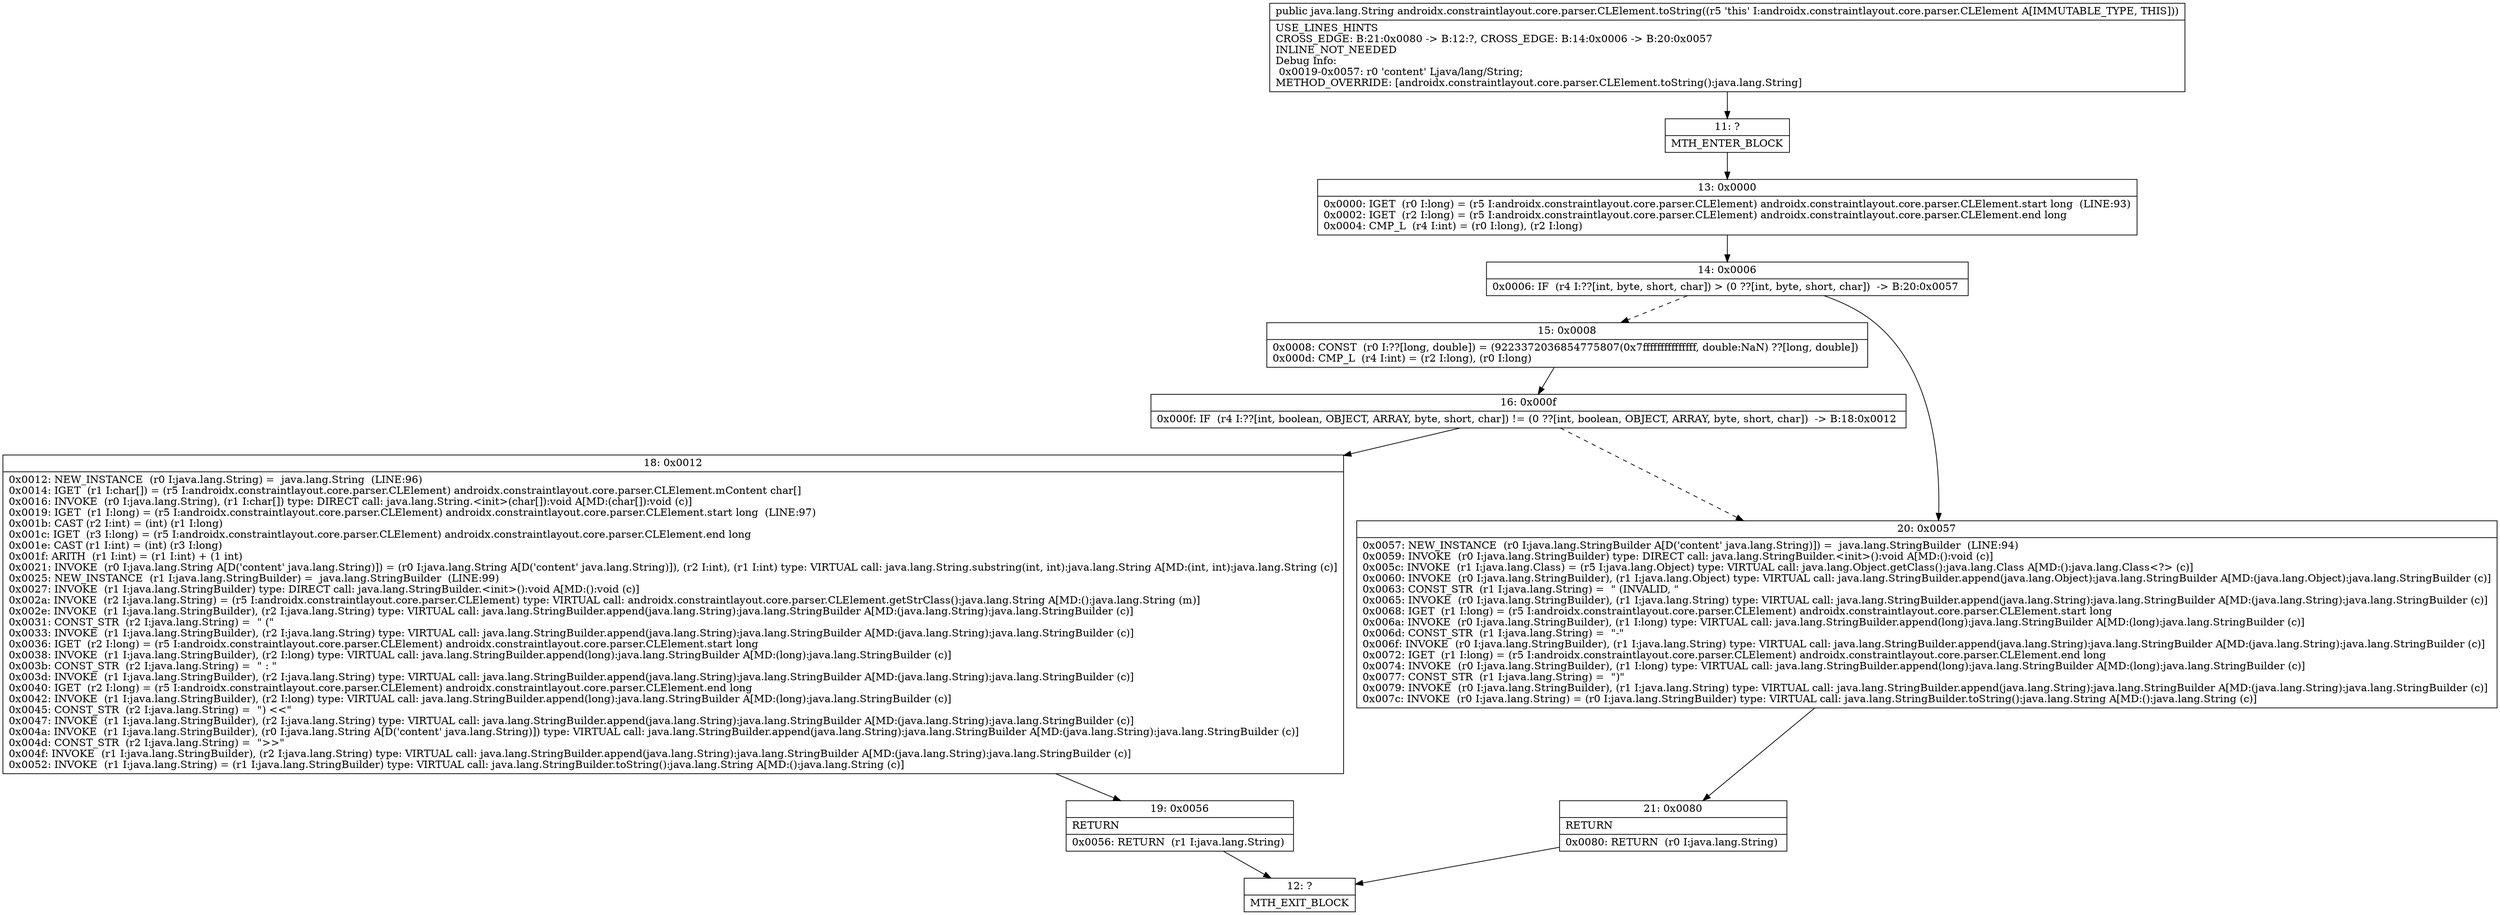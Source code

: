 digraph "CFG forandroidx.constraintlayout.core.parser.CLElement.toString()Ljava\/lang\/String;" {
Node_11 [shape=record,label="{11\:\ ?|MTH_ENTER_BLOCK\l}"];
Node_13 [shape=record,label="{13\:\ 0x0000|0x0000: IGET  (r0 I:long) = (r5 I:androidx.constraintlayout.core.parser.CLElement) androidx.constraintlayout.core.parser.CLElement.start long  (LINE:93)\l0x0002: IGET  (r2 I:long) = (r5 I:androidx.constraintlayout.core.parser.CLElement) androidx.constraintlayout.core.parser.CLElement.end long \l0x0004: CMP_L  (r4 I:int) = (r0 I:long), (r2 I:long) \l}"];
Node_14 [shape=record,label="{14\:\ 0x0006|0x0006: IF  (r4 I:??[int, byte, short, char]) \> (0 ??[int, byte, short, char])  \-\> B:20:0x0057 \l}"];
Node_15 [shape=record,label="{15\:\ 0x0008|0x0008: CONST  (r0 I:??[long, double]) = (9223372036854775807(0x7fffffffffffffff, double:NaN) ??[long, double]) \l0x000d: CMP_L  (r4 I:int) = (r2 I:long), (r0 I:long) \l}"];
Node_16 [shape=record,label="{16\:\ 0x000f|0x000f: IF  (r4 I:??[int, boolean, OBJECT, ARRAY, byte, short, char]) != (0 ??[int, boolean, OBJECT, ARRAY, byte, short, char])  \-\> B:18:0x0012 \l}"];
Node_18 [shape=record,label="{18\:\ 0x0012|0x0012: NEW_INSTANCE  (r0 I:java.lang.String) =  java.lang.String  (LINE:96)\l0x0014: IGET  (r1 I:char[]) = (r5 I:androidx.constraintlayout.core.parser.CLElement) androidx.constraintlayout.core.parser.CLElement.mContent char[] \l0x0016: INVOKE  (r0 I:java.lang.String), (r1 I:char[]) type: DIRECT call: java.lang.String.\<init\>(char[]):void A[MD:(char[]):void (c)]\l0x0019: IGET  (r1 I:long) = (r5 I:androidx.constraintlayout.core.parser.CLElement) androidx.constraintlayout.core.parser.CLElement.start long  (LINE:97)\l0x001b: CAST (r2 I:int) = (int) (r1 I:long) \l0x001c: IGET  (r3 I:long) = (r5 I:androidx.constraintlayout.core.parser.CLElement) androidx.constraintlayout.core.parser.CLElement.end long \l0x001e: CAST (r1 I:int) = (int) (r3 I:long) \l0x001f: ARITH  (r1 I:int) = (r1 I:int) + (1 int) \l0x0021: INVOKE  (r0 I:java.lang.String A[D('content' java.lang.String)]) = (r0 I:java.lang.String A[D('content' java.lang.String)]), (r2 I:int), (r1 I:int) type: VIRTUAL call: java.lang.String.substring(int, int):java.lang.String A[MD:(int, int):java.lang.String (c)]\l0x0025: NEW_INSTANCE  (r1 I:java.lang.StringBuilder) =  java.lang.StringBuilder  (LINE:99)\l0x0027: INVOKE  (r1 I:java.lang.StringBuilder) type: DIRECT call: java.lang.StringBuilder.\<init\>():void A[MD:():void (c)]\l0x002a: INVOKE  (r2 I:java.lang.String) = (r5 I:androidx.constraintlayout.core.parser.CLElement) type: VIRTUAL call: androidx.constraintlayout.core.parser.CLElement.getStrClass():java.lang.String A[MD:():java.lang.String (m)]\l0x002e: INVOKE  (r1 I:java.lang.StringBuilder), (r2 I:java.lang.String) type: VIRTUAL call: java.lang.StringBuilder.append(java.lang.String):java.lang.StringBuilder A[MD:(java.lang.String):java.lang.StringBuilder (c)]\l0x0031: CONST_STR  (r2 I:java.lang.String) =  \" (\" \l0x0033: INVOKE  (r1 I:java.lang.StringBuilder), (r2 I:java.lang.String) type: VIRTUAL call: java.lang.StringBuilder.append(java.lang.String):java.lang.StringBuilder A[MD:(java.lang.String):java.lang.StringBuilder (c)]\l0x0036: IGET  (r2 I:long) = (r5 I:androidx.constraintlayout.core.parser.CLElement) androidx.constraintlayout.core.parser.CLElement.start long \l0x0038: INVOKE  (r1 I:java.lang.StringBuilder), (r2 I:long) type: VIRTUAL call: java.lang.StringBuilder.append(long):java.lang.StringBuilder A[MD:(long):java.lang.StringBuilder (c)]\l0x003b: CONST_STR  (r2 I:java.lang.String) =  \" : \" \l0x003d: INVOKE  (r1 I:java.lang.StringBuilder), (r2 I:java.lang.String) type: VIRTUAL call: java.lang.StringBuilder.append(java.lang.String):java.lang.StringBuilder A[MD:(java.lang.String):java.lang.StringBuilder (c)]\l0x0040: IGET  (r2 I:long) = (r5 I:androidx.constraintlayout.core.parser.CLElement) androidx.constraintlayout.core.parser.CLElement.end long \l0x0042: INVOKE  (r1 I:java.lang.StringBuilder), (r2 I:long) type: VIRTUAL call: java.lang.StringBuilder.append(long):java.lang.StringBuilder A[MD:(long):java.lang.StringBuilder (c)]\l0x0045: CONST_STR  (r2 I:java.lang.String) =  \") \<\<\" \l0x0047: INVOKE  (r1 I:java.lang.StringBuilder), (r2 I:java.lang.String) type: VIRTUAL call: java.lang.StringBuilder.append(java.lang.String):java.lang.StringBuilder A[MD:(java.lang.String):java.lang.StringBuilder (c)]\l0x004a: INVOKE  (r1 I:java.lang.StringBuilder), (r0 I:java.lang.String A[D('content' java.lang.String)]) type: VIRTUAL call: java.lang.StringBuilder.append(java.lang.String):java.lang.StringBuilder A[MD:(java.lang.String):java.lang.StringBuilder (c)]\l0x004d: CONST_STR  (r2 I:java.lang.String) =  \"\>\>\" \l0x004f: INVOKE  (r1 I:java.lang.StringBuilder), (r2 I:java.lang.String) type: VIRTUAL call: java.lang.StringBuilder.append(java.lang.String):java.lang.StringBuilder A[MD:(java.lang.String):java.lang.StringBuilder (c)]\l0x0052: INVOKE  (r1 I:java.lang.String) = (r1 I:java.lang.StringBuilder) type: VIRTUAL call: java.lang.StringBuilder.toString():java.lang.String A[MD:():java.lang.String (c)]\l}"];
Node_19 [shape=record,label="{19\:\ 0x0056|RETURN\l|0x0056: RETURN  (r1 I:java.lang.String) \l}"];
Node_12 [shape=record,label="{12\:\ ?|MTH_EXIT_BLOCK\l}"];
Node_20 [shape=record,label="{20\:\ 0x0057|0x0057: NEW_INSTANCE  (r0 I:java.lang.StringBuilder A[D('content' java.lang.String)]) =  java.lang.StringBuilder  (LINE:94)\l0x0059: INVOKE  (r0 I:java.lang.StringBuilder) type: DIRECT call: java.lang.StringBuilder.\<init\>():void A[MD:():void (c)]\l0x005c: INVOKE  (r1 I:java.lang.Class) = (r5 I:java.lang.Object) type: VIRTUAL call: java.lang.Object.getClass():java.lang.Class A[MD:():java.lang.Class\<?\> (c)]\l0x0060: INVOKE  (r0 I:java.lang.StringBuilder), (r1 I:java.lang.Object) type: VIRTUAL call: java.lang.StringBuilder.append(java.lang.Object):java.lang.StringBuilder A[MD:(java.lang.Object):java.lang.StringBuilder (c)]\l0x0063: CONST_STR  (r1 I:java.lang.String) =  \" (INVALID, \" \l0x0065: INVOKE  (r0 I:java.lang.StringBuilder), (r1 I:java.lang.String) type: VIRTUAL call: java.lang.StringBuilder.append(java.lang.String):java.lang.StringBuilder A[MD:(java.lang.String):java.lang.StringBuilder (c)]\l0x0068: IGET  (r1 I:long) = (r5 I:androidx.constraintlayout.core.parser.CLElement) androidx.constraintlayout.core.parser.CLElement.start long \l0x006a: INVOKE  (r0 I:java.lang.StringBuilder), (r1 I:long) type: VIRTUAL call: java.lang.StringBuilder.append(long):java.lang.StringBuilder A[MD:(long):java.lang.StringBuilder (c)]\l0x006d: CONST_STR  (r1 I:java.lang.String) =  \"\-\" \l0x006f: INVOKE  (r0 I:java.lang.StringBuilder), (r1 I:java.lang.String) type: VIRTUAL call: java.lang.StringBuilder.append(java.lang.String):java.lang.StringBuilder A[MD:(java.lang.String):java.lang.StringBuilder (c)]\l0x0072: IGET  (r1 I:long) = (r5 I:androidx.constraintlayout.core.parser.CLElement) androidx.constraintlayout.core.parser.CLElement.end long \l0x0074: INVOKE  (r0 I:java.lang.StringBuilder), (r1 I:long) type: VIRTUAL call: java.lang.StringBuilder.append(long):java.lang.StringBuilder A[MD:(long):java.lang.StringBuilder (c)]\l0x0077: CONST_STR  (r1 I:java.lang.String) =  \")\" \l0x0079: INVOKE  (r0 I:java.lang.StringBuilder), (r1 I:java.lang.String) type: VIRTUAL call: java.lang.StringBuilder.append(java.lang.String):java.lang.StringBuilder A[MD:(java.lang.String):java.lang.StringBuilder (c)]\l0x007c: INVOKE  (r0 I:java.lang.String) = (r0 I:java.lang.StringBuilder) type: VIRTUAL call: java.lang.StringBuilder.toString():java.lang.String A[MD:():java.lang.String (c)]\l}"];
Node_21 [shape=record,label="{21\:\ 0x0080|RETURN\l|0x0080: RETURN  (r0 I:java.lang.String) \l}"];
MethodNode[shape=record,label="{public java.lang.String androidx.constraintlayout.core.parser.CLElement.toString((r5 'this' I:androidx.constraintlayout.core.parser.CLElement A[IMMUTABLE_TYPE, THIS]))  | USE_LINES_HINTS\lCROSS_EDGE: B:21:0x0080 \-\> B:12:?, CROSS_EDGE: B:14:0x0006 \-\> B:20:0x0057\lINLINE_NOT_NEEDED\lDebug Info:\l  0x0019\-0x0057: r0 'content' Ljava\/lang\/String;\lMETHOD_OVERRIDE: [androidx.constraintlayout.core.parser.CLElement.toString():java.lang.String]\l}"];
MethodNode -> Node_11;Node_11 -> Node_13;
Node_13 -> Node_14;
Node_14 -> Node_15[style=dashed];
Node_14 -> Node_20;
Node_15 -> Node_16;
Node_16 -> Node_18;
Node_16 -> Node_20[style=dashed];
Node_18 -> Node_19;
Node_19 -> Node_12;
Node_20 -> Node_21;
Node_21 -> Node_12;
}

